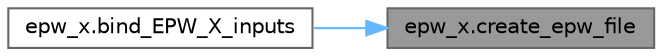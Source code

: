 digraph "epw_x.create_epw_file"
{
 // LATEX_PDF_SIZE
  bgcolor="transparent";
  edge [fontname=Helvetica,fontsize=10,labelfontname=Helvetica,labelfontsize=10];
  node [fontname=Helvetica,fontsize=10,shape=box,height=0.2,width=0.4];
  rankdir="RL";
  Node1 [label="epw_x.create_epw_file",height=0.2,width=0.4,color="gray40", fillcolor="grey60", style="filled", fontcolor="black",tooltip="builds EPW input file"];
  Node1 -> Node2 [dir="back",color="steelblue1",style="solid"];
  Node2 [label="epw_x.bind_EPW_X_inputs",height=0.2,width=0.4,color="grey40", fillcolor="white", style="filled",URL="$d1/d82/namespaceepw__x.html#aa525d5c1ef7d143ec8a4343ceaa04503",tooltip="binds EPW inputs to outputs"];
}
